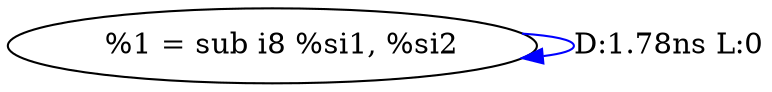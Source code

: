 digraph {
Node0x2b52520[label="  %1 = sub i8 %si1, %si2"];
Node0x2b52520 -> Node0x2b52520[label="D:1.78ns L:0",color=blue];
}
